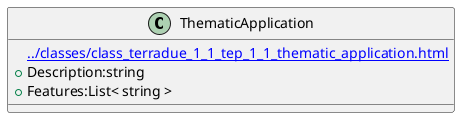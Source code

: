 @startuml
class ThematicApplication {
[[../classes/class_terradue_1_1_tep_1_1_thematic_application.html]]
 +Description:string
 +Features:List< string >
}
@enduml
